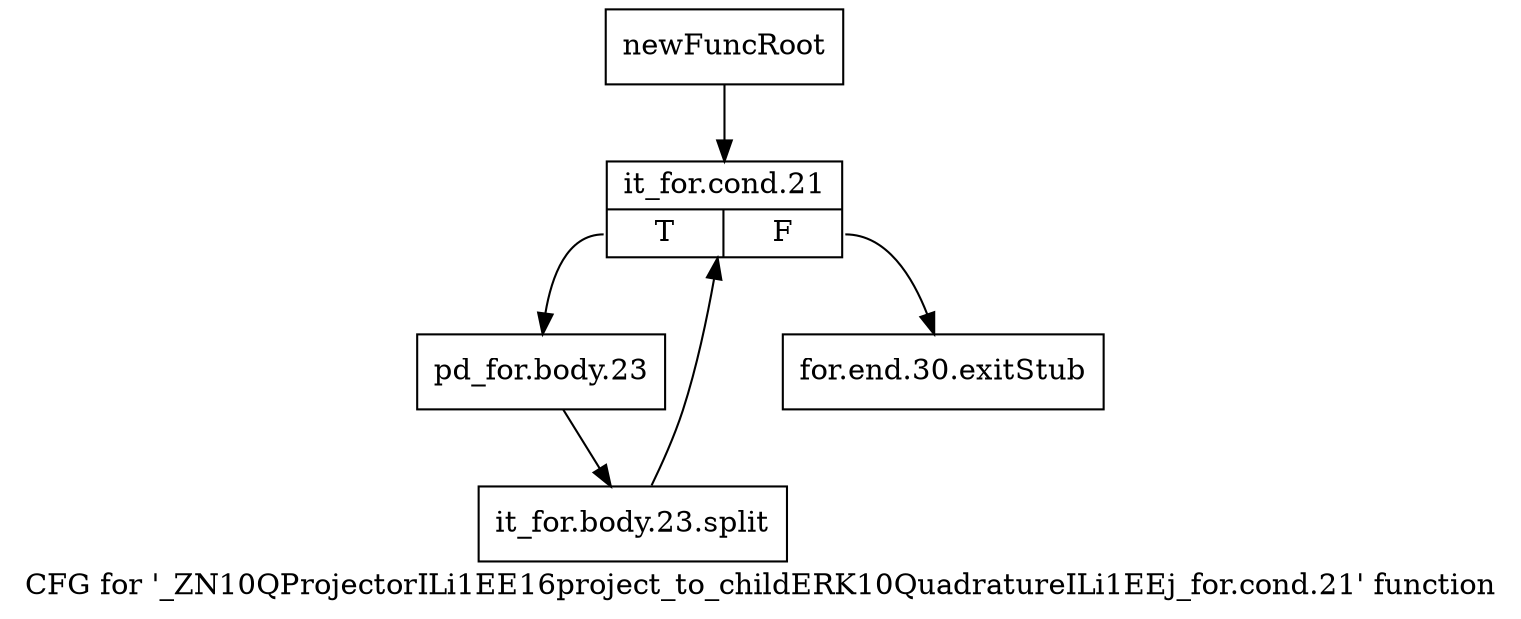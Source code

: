 digraph "CFG for '_ZN10QProjectorILi1EE16project_to_childERK10QuadratureILi1EEj_for.cond.21' function" {
	label="CFG for '_ZN10QProjectorILi1EE16project_to_childERK10QuadratureILi1EEj_for.cond.21' function";

	Node0x964bff0 [shape=record,label="{newFuncRoot}"];
	Node0x964bff0 -> Node0x964c530;
	Node0x964c040 [shape=record,label="{for.end.30.exitStub}"];
	Node0x964c530 [shape=record,label="{it_for.cond.21|{<s0>T|<s1>F}}"];
	Node0x964c530:s0 -> Node0x964c580;
	Node0x964c530:s1 -> Node0x964c040;
	Node0x964c580 [shape=record,label="{pd_for.body.23}"];
	Node0x964c580 -> Node0xaab5930;
	Node0xaab5930 [shape=record,label="{it_for.body.23.split}"];
	Node0xaab5930 -> Node0x964c530;
}
